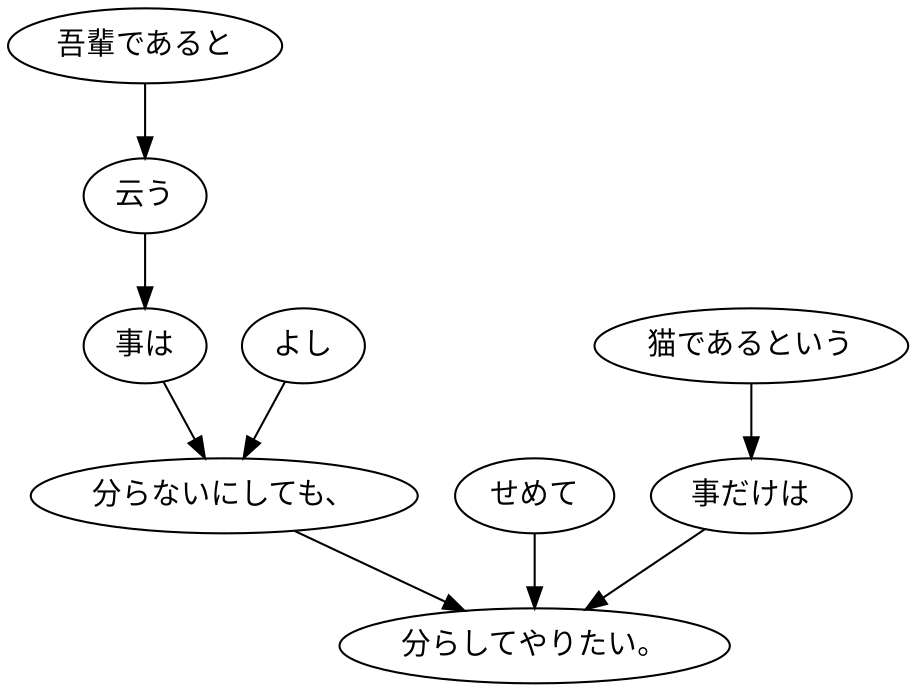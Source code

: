 digraph graph354 {
	node0 [label="吾輩であると"];
	node1 [label="云う"];
	node2 [label="事は"];
	node3 [label="よし"];
	node4 [label="分らないにしても、"];
	node5 [label="せめて"];
	node6 [label="猫であるという"];
	node7 [label="事だけは"];
	node8 [label="分らしてやりたい。"];
	node0 -> node1;
	node1 -> node2;
	node2 -> node4;
	node3 -> node4;
	node4 -> node8;
	node5 -> node8;
	node6 -> node7;
	node7 -> node8;
}
